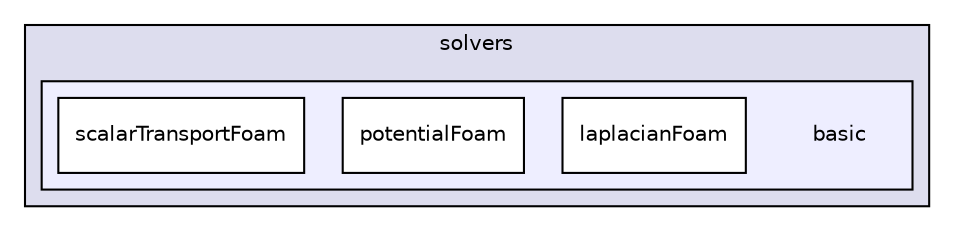 digraph "applications/solvers/basic" {
  bgcolor=transparent;
  compound=true
  node [ fontsize="10", fontname="Helvetica"];
  edge [ labelfontsize="10", labelfontname="Helvetica"];
  subgraph clusterdir_fdd174abb8ada244b49e98779c87ac3c {
    graph [ bgcolor="#ddddee", pencolor="black", label="solvers" fontname="Helvetica", fontsize="10", URL="dir_fdd174abb8ada244b49e98779c87ac3c.html"]
  subgraph clusterdir_c1a1d77e2de9f0a909b0abf393e236fa {
    graph [ bgcolor="#eeeeff", pencolor="black", label="" URL="dir_c1a1d77e2de9f0a909b0abf393e236fa.html"];
    dir_c1a1d77e2de9f0a909b0abf393e236fa [shape=plaintext label="basic"];
    dir_48da730b9b8bc3cee9d616c0cff40e23 [shape=box label="laplacianFoam" color="black" fillcolor="white" style="filled" URL="dir_48da730b9b8bc3cee9d616c0cff40e23.html"];
    dir_bb853a4a1f118ab3e8a3306bde206fb7 [shape=box label="potentialFoam" color="black" fillcolor="white" style="filled" URL="dir_bb853a4a1f118ab3e8a3306bde206fb7.html"];
    dir_03d215f834cc7562c80aa99014587ecd [shape=box label="scalarTransportFoam" color="black" fillcolor="white" style="filled" URL="dir_03d215f834cc7562c80aa99014587ecd.html"];
  }
  }
}
